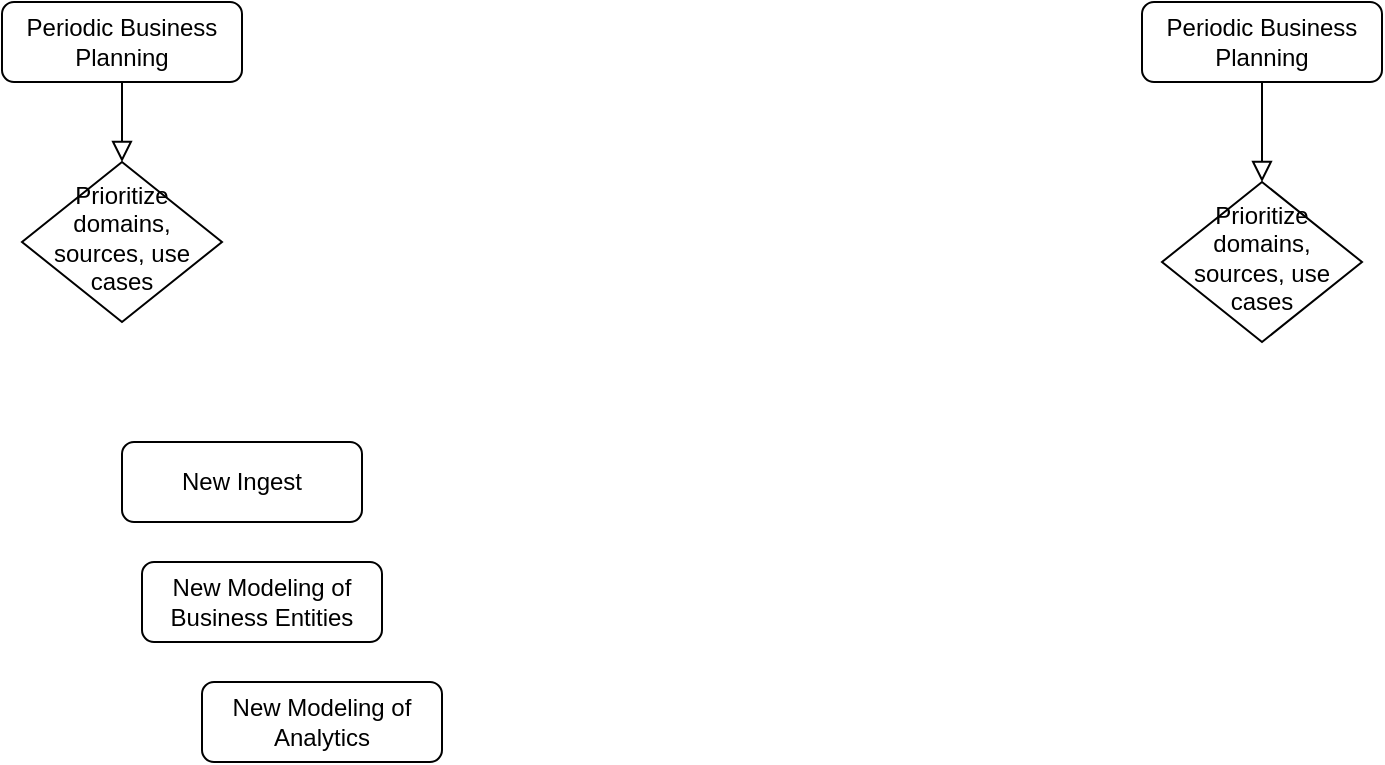 <mxfile version="14.6.13" type="device" pages="5"><diagram id="HNd_-9srNZcAWavAQ8ql" name="Analytics Value"><mxGraphModel dx="1712" dy="1178" grid="1" gridSize="10" guides="1" tooltips="1" connect="1" arrows="1" fold="1" page="1" pageScale="1" pageWidth="850" pageHeight="1100" math="0" shadow="0"><root><mxCell id="0"/><mxCell id="1" parent="0"/><mxCell id="3VZNq-YV5bLhMj9DhjUw-1" value="" style="rounded=0;html=1;jettySize=auto;orthogonalLoop=1;fontSize=11;endArrow=block;endFill=0;endSize=8;strokeWidth=1;shadow=0;labelBackgroundColor=none;edgeStyle=orthogonalEdgeStyle;" parent="1" source="3VZNq-YV5bLhMj9DhjUw-2" target="3VZNq-YV5bLhMj9DhjUw-3" edge="1"><mxGeometry relative="1" as="geometry"/></mxCell><mxCell id="3VZNq-YV5bLhMj9DhjUw-2" value="Periodic Business Planning" style="rounded=1;whiteSpace=wrap;html=1;fontSize=12;glass=0;strokeWidth=1;shadow=0;" parent="1" vertex="1"><mxGeometry x="40" y="40" width="120" height="40" as="geometry"/></mxCell><mxCell id="3VZNq-YV5bLhMj9DhjUw-3" value="Prioritize domains, sources, use cases" style="rhombus;whiteSpace=wrap;html=1;shadow=0;fontFamily=Helvetica;fontSize=12;align=center;strokeWidth=1;spacing=6;spacingTop=-4;" parent="1" vertex="1"><mxGeometry x="50" y="120" width="100" height="80" as="geometry"/></mxCell><mxCell id="3VZNq-YV5bLhMj9DhjUw-4" value="" style="rounded=0;html=1;jettySize=auto;orthogonalLoop=1;fontSize=11;endArrow=block;endFill=0;endSize=8;strokeWidth=1;shadow=0;labelBackgroundColor=none;edgeStyle=orthogonalEdgeStyle;" parent="1" source="3VZNq-YV5bLhMj9DhjUw-5" target="3VZNq-YV5bLhMj9DhjUw-6" edge="1"><mxGeometry relative="1" as="geometry"/></mxCell><mxCell id="3VZNq-YV5bLhMj9DhjUw-5" value="Periodic Business Planning" style="rounded=1;whiteSpace=wrap;html=1;fontSize=12;glass=0;strokeWidth=1;shadow=0;" parent="1" vertex="1"><mxGeometry x="610" y="40" width="120" height="40" as="geometry"/></mxCell><mxCell id="3VZNq-YV5bLhMj9DhjUw-6" value="Prioritize domains, sources, use cases" style="rhombus;whiteSpace=wrap;html=1;shadow=0;fontFamily=Helvetica;fontSize=12;align=center;strokeWidth=1;spacing=6;spacingTop=-4;" parent="1" vertex="1"><mxGeometry x="620" y="130" width="100" height="80" as="geometry"/></mxCell><mxCell id="3VZNq-YV5bLhMj9DhjUw-7" value="New Modeling of Analytics" style="rounded=1;whiteSpace=wrap;html=1;fontSize=12;glass=0;strokeWidth=1;shadow=0;" parent="1" vertex="1"><mxGeometry x="140" y="380" width="120" height="40" as="geometry"/></mxCell><mxCell id="3VZNq-YV5bLhMj9DhjUw-10" value="New Modeling of Business Entities" style="rounded=1;whiteSpace=wrap;html=1;fontSize=12;glass=0;strokeWidth=1;shadow=0;" parent="1" vertex="1"><mxGeometry x="110" y="320" width="120" height="40" as="geometry"/></mxCell><mxCell id="3VZNq-YV5bLhMj9DhjUw-11" value="New Ingest" style="rounded=1;whiteSpace=wrap;html=1;fontSize=12;glass=0;strokeWidth=1;shadow=0;" parent="1" vertex="1"><mxGeometry x="100" y="260" width="120" height="40" as="geometry"/></mxCell></root></mxGraphModel></diagram><diagram id="C5RBs43oDa-KdzZeNtuy" name="Ingest to Entity"><mxGraphModel dx="1712" dy="1178" grid="1" gridSize="10" guides="1" tooltips="1" connect="1" arrows="1" fold="1" page="1" pageScale="1" pageWidth="827" pageHeight="1169" math="0" shadow="0"><root><mxCell id="WIyWlLk6GJQsqaUBKTNV-0"/><mxCell id="WIyWlLk6GJQsqaUBKTNV-1" parent="WIyWlLk6GJQsqaUBKTNV-0"/><mxCell id="WIyWlLk6GJQsqaUBKTNV-2" value="" style="rounded=0;html=1;jettySize=auto;orthogonalLoop=1;fontSize=11;endArrow=block;endFill=0;endSize=8;strokeWidth=1;shadow=0;labelBackgroundColor=none;edgeStyle=orthogonalEdgeStyle;" parent="WIyWlLk6GJQsqaUBKTNV-1" source="WIyWlLk6GJQsqaUBKTNV-3" target="WIyWlLk6GJQsqaUBKTNV-6" edge="1"><mxGeometry relative="1" as="geometry"/></mxCell><mxCell id="WIyWlLk6GJQsqaUBKTNV-3" value="New Data Source Identified" style="rounded=1;whiteSpace=wrap;html=1;fontSize=12;glass=0;strokeWidth=1;shadow=0;" parent="WIyWlLk6GJQsqaUBKTNV-1" vertex="1"><mxGeometry x="40" y="40" width="120" height="40" as="geometry"/></mxCell><mxCell id="WIyWlLk6GJQsqaUBKTNV-4" value="Yes" style="rounded=0;html=1;jettySize=auto;orthogonalLoop=1;fontSize=11;endArrow=block;endFill=0;endSize=8;strokeWidth=1;shadow=0;labelBackgroundColor=none;edgeStyle=orthogonalEdgeStyle;" parent="WIyWlLk6GJQsqaUBKTNV-1" source="WIyWlLk6GJQsqaUBKTNV-6" target="WIyWlLk6GJQsqaUBKTNV-10" edge="1"><mxGeometry y="10" relative="1" as="geometry"><mxPoint as="offset"/></mxGeometry></mxCell><mxCell id="WIyWlLk6GJQsqaUBKTNV-5" value="No" style="edgeStyle=orthogonalEdgeStyle;rounded=0;html=1;jettySize=auto;orthogonalLoop=1;fontSize=11;endArrow=block;endFill=0;endSize=8;strokeWidth=1;shadow=0;labelBackgroundColor=none;" parent="WIyWlLk6GJQsqaUBKTNV-1" source="WIyWlLk6GJQsqaUBKTNV-6" target="WIyWlLk6GJQsqaUBKTNV-7" edge="1"><mxGeometry y="10" relative="1" as="geometry"><mxPoint as="offset"/></mxGeometry></mxCell><mxCell id="WIyWlLk6GJQsqaUBKTNV-6" value="Sensitive/ Challenging" style="rhombus;whiteSpace=wrap;html=1;shadow=0;fontFamily=Helvetica;fontSize=12;align=center;strokeWidth=1;spacing=6;spacingTop=-4;" parent="WIyWlLk6GJQsqaUBKTNV-1" vertex="1"><mxGeometry x="50" y="130" width="100" height="80" as="geometry"/></mxCell><mxCell id="WIyWlLk6GJQsqaUBKTNV-7" value="Attempt one-time ingest of all data" style="rounded=1;whiteSpace=wrap;html=1;fontSize=12;glass=0;strokeWidth=1;shadow=0;" parent="WIyWlLk6GJQsqaUBKTNV-1" vertex="1"><mxGeometry x="200" y="150" width="120" height="40" as="geometry"/></mxCell><mxCell id="WIyWlLk6GJQsqaUBKTNV-8" value="Business" style="rounded=0;html=1;jettySize=auto;orthogonalLoop=1;fontSize=11;endArrow=block;endFill=0;endSize=8;strokeWidth=1;shadow=0;labelBackgroundColor=none;edgeStyle=orthogonalEdgeStyle;" parent="WIyWlLk6GJQsqaUBKTNV-1" source="WIyWlLk6GJQsqaUBKTNV-10" target="WIyWlLk6GJQsqaUBKTNV-11" edge="1"><mxGeometry x="0.333" y="20" relative="1" as="geometry"><mxPoint as="offset"/></mxGeometry></mxCell><mxCell id="WIyWlLk6GJQsqaUBKTNV-10" value="Tech or Business" style="rhombus;whiteSpace=wrap;html=1;shadow=0;fontFamily=Helvetica;fontSize=12;align=center;strokeWidth=1;spacing=6;spacingTop=-4;" parent="WIyWlLk6GJQsqaUBKTNV-1" vertex="1"><mxGeometry x="50" y="250" width="100" height="80" as="geometry"/></mxCell><mxCell id="z_KhOXDcoxvr5MLCzAXJ-14" value="" style="edgeStyle=orthogonalEdgeStyle;rounded=0;orthogonalLoop=1;jettySize=auto;html=1;" parent="WIyWlLk6GJQsqaUBKTNV-1" source="WIyWlLk6GJQsqaUBKTNV-11" target="z_KhOXDcoxvr5MLCzAXJ-9" edge="1"><mxGeometry relative="1" as="geometry"/></mxCell><mxCell id="WIyWlLk6GJQsqaUBKTNV-11" value="Collaborate with Product" style="rounded=1;whiteSpace=wrap;html=1;fontSize=12;glass=0;strokeWidth=1;shadow=0;" parent="WIyWlLk6GJQsqaUBKTNV-1" vertex="1"><mxGeometry x="40" y="390" width="120" height="40" as="geometry"/></mxCell><mxCell id="z_KhOXDcoxvr5MLCzAXJ-8" value="Ticket" style="edgeStyle=orthogonalEdgeStyle;rounded=0;orthogonalLoop=1;jettySize=auto;html=1;" parent="WIyWlLk6GJQsqaUBKTNV-1" source="WIyWlLk6GJQsqaUBKTNV-12" target="z_KhOXDcoxvr5MLCzAXJ-4" edge="1"><mxGeometry relative="1" as="geometry"/></mxCell><mxCell id="WIyWlLk6GJQsqaUBKTNV-12" value="Profile Data&lt;br&gt;Create ER Model" style="rounded=1;whiteSpace=wrap;html=1;fontSize=12;glass=0;strokeWidth=1;shadow=0;" parent="WIyWlLk6GJQsqaUBKTNV-1" vertex="1"><mxGeometry x="360" y="150" width="120" height="40" as="geometry"/></mxCell><mxCell id="z_KhOXDcoxvr5MLCzAXJ-1" value="Tech" style="edgeStyle=orthogonalEdgeStyle;rounded=0;html=1;jettySize=auto;orthogonalLoop=1;fontSize=11;endArrow=block;endFill=0;endSize=8;strokeWidth=1;shadow=0;labelBackgroundColor=none;" parent="WIyWlLk6GJQsqaUBKTNV-1" target="z_KhOXDcoxvr5MLCzAXJ-2" edge="1"><mxGeometry y="10" relative="1" as="geometry"><mxPoint as="offset"/><mxPoint x="150" y="290" as="sourcePoint"/></mxGeometry></mxCell><mxCell id="z_KhOXDcoxvr5MLCzAXJ-2" value="Elaborate, Estimate, Backlog" style="rounded=1;whiteSpace=wrap;html=1;fontSize=12;glass=0;strokeWidth=1;shadow=0;" parent="WIyWlLk6GJQsqaUBKTNV-1" vertex="1"><mxGeometry x="200" y="270" width="120" height="40" as="geometry"/></mxCell><mxCell id="z_KhOXDcoxvr5MLCzAXJ-3" value="Ticket" style="edgeStyle=orthogonalEdgeStyle;rounded=0;html=1;jettySize=auto;orthogonalLoop=1;fontSize=11;endArrow=block;endFill=0;endSize=8;strokeWidth=1;shadow=0;labelBackgroundColor=none;" parent="WIyWlLk6GJQsqaUBKTNV-1" target="WIyWlLk6GJQsqaUBKTNV-12" edge="1"><mxGeometry x="0.062" y="10" relative="1" as="geometry"><mxPoint x="-1" as="offset"/><mxPoint x="320" y="170" as="sourcePoint"/><mxPoint x="210" y="180" as="targetPoint"/></mxGeometry></mxCell><mxCell id="z_KhOXDcoxvr5MLCzAXJ-4" value="Contract with Data Owner/Provider" style="rounded=1;whiteSpace=wrap;html=1;fontSize=12;glass=0;strokeWidth=1;shadow=0;" parent="WIyWlLk6GJQsqaUBKTNV-1" vertex="1"><mxGeometry x="520" y="150" width="120" height="40" as="geometry"/></mxCell><mxCell id="z_KhOXDcoxvr5MLCzAXJ-9" value="Can challenge be scoped around" style="rhombus;whiteSpace=wrap;html=1;shadow=0;fontFamily=Helvetica;fontSize=12;align=center;strokeWidth=1;spacing=6;spacingTop=-4;" parent="WIyWlLk6GJQsqaUBKTNV-1" vertex="1"><mxGeometry x="50" y="480" width="100" height="80" as="geometry"/></mxCell><mxCell id="z_KhOXDcoxvr5MLCzAXJ-10" value="Ticket" style="edgeStyle=orthogonalEdgeStyle;rounded=0;orthogonalLoop=1;jettySize=auto;html=1;exitX=1;exitY=0.5;exitDx=0;exitDy=0;" parent="WIyWlLk6GJQsqaUBKTNV-1" source="z_KhOXDcoxvr5MLCzAXJ-4" target="z_KhOXDcoxvr5MLCzAXJ-11" edge="1"><mxGeometry relative="1" as="geometry"><mxPoint x="490" y="180" as="sourcePoint"/></mxGeometry></mxCell><mxCell id="z_KhOXDcoxvr5MLCzAXJ-11" value="Setup Recurring Load to ER Model" style="rounded=1;whiteSpace=wrap;html=1;fontSize=12;glass=0;strokeWidth=1;shadow=0;" parent="WIyWlLk6GJQsqaUBKTNV-1" vertex="1"><mxGeometry x="680" y="150" width="120" height="40" as="geometry"/></mxCell><mxCell id="z_KhOXDcoxvr5MLCzAXJ-12" value="Ticket" style="edgeStyle=orthogonalEdgeStyle;rounded=0;orthogonalLoop=1;jettySize=auto;html=1;" parent="WIyWlLk6GJQsqaUBKTNV-1" target="z_KhOXDcoxvr5MLCzAXJ-13" edge="1"><mxGeometry relative="1" as="geometry"><mxPoint x="320" y="290" as="sourcePoint"/></mxGeometry></mxCell><mxCell id="uN2dYLu8j-b33Kh12rzr-1" value="Ticket" style="edgeStyle=orthogonalEdgeStyle;rounded=0;orthogonalLoop=1;jettySize=auto;html=1;" parent="WIyWlLk6GJQsqaUBKTNV-1" source="z_KhOXDcoxvr5MLCzAXJ-13" target="uN2dYLu8j-b33Kh12rzr-0" edge="1"><mxGeometry relative="1" as="geometry"/></mxCell><mxCell id="z_KhOXDcoxvr5MLCzAXJ-13" value="Solve Tech Challenge" style="rounded=1;whiteSpace=wrap;html=1;fontSize=12;glass=0;strokeWidth=1;shadow=0;" parent="WIyWlLk6GJQsqaUBKTNV-1" vertex="1"><mxGeometry x="360" y="270" width="120" height="40" as="geometry"/></mxCell><mxCell id="z_KhOXDcoxvr5MLCzAXJ-15" value="Yes" style="edgeStyle=orthogonalEdgeStyle;rounded=0;orthogonalLoop=1;jettySize=auto;html=1;" parent="WIyWlLk6GJQsqaUBKTNV-1" source="z_KhOXDcoxvr5MLCzAXJ-9" target="z_KhOXDcoxvr5MLCzAXJ-16" edge="1"><mxGeometry relative="1" as="geometry"><mxPoint x="160" y="520" as="sourcePoint"/></mxGeometry></mxCell><mxCell id="z_KhOXDcoxvr5MLCzAXJ-16" value="Attempt one-time ingest of scoped data" style="rounded=1;whiteSpace=wrap;html=1;fontSize=12;glass=0;strokeWidth=1;shadow=0;" parent="WIyWlLk6GJQsqaUBKTNV-1" vertex="1"><mxGeometry x="200" y="500" width="120" height="40" as="geometry"/></mxCell><mxCell id="z_KhOXDcoxvr5MLCzAXJ-17" value="Ticket" style="edgeStyle=orthogonalEdgeStyle;rounded=0;orthogonalLoop=1;jettySize=auto;html=1;" parent="WIyWlLk6GJQsqaUBKTNV-1" target="z_KhOXDcoxvr5MLCzAXJ-18" edge="1"><mxGeometry relative="1" as="geometry"><mxPoint x="320" y="520" as="sourcePoint"/></mxGeometry></mxCell><mxCell id="z_KhOXDcoxvr5MLCzAXJ-18" value="GOTO Profile Data Create ER Model" style="rounded=1;whiteSpace=wrap;html=1;fontSize=12;glass=0;strokeWidth=1;shadow=0;" parent="WIyWlLk6GJQsqaUBKTNV-1" vertex="1"><mxGeometry x="360" y="500" width="120" height="40" as="geometry"/></mxCell><mxCell id="uN2dYLu8j-b33Kh12rzr-0" value="GOTO Attempt one-time ingest of all data" style="rounded=1;whiteSpace=wrap;html=1;fontSize=12;glass=0;strokeWidth=1;shadow=0;" parent="WIyWlLk6GJQsqaUBKTNV-1" vertex="1"><mxGeometry x="520" y="270" width="120" height="40" as="geometry"/></mxCell></root></mxGraphModel></diagram><diagram name="Entity to Domain" id="bMUtCSe21oisXKXe6qqX"><mxGraphModel dx="1712" dy="1178" grid="1" gridSize="10" guides="1" tooltips="1" connect="1" arrows="1" fold="1" page="1" pageScale="1" pageWidth="827" pageHeight="1169" math="0" shadow="0"><root><mxCell id="CKIXDzqzx_UAaZ77K49S-0"/><mxCell id="CKIXDzqzx_UAaZ77K49S-1" parent="CKIXDzqzx_UAaZ77K49S-0"/><mxCell id="CKIXDzqzx_UAaZ77K49S-2" value="" style="rounded=0;html=1;jettySize=auto;orthogonalLoop=1;fontSize=11;endArrow=block;endFill=0;endSize=8;strokeWidth=1;shadow=0;labelBackgroundColor=none;edgeStyle=orthogonalEdgeStyle;entryX=0.5;entryY=0;entryDx=0;entryDy=0;" parent="CKIXDzqzx_UAaZ77K49S-1" source="CKIXDzqzx_UAaZ77K49S-3" target="FeDlbYM3dwOOVBblYXZT-0" edge="1"><mxGeometry relative="1" as="geometry"/></mxCell><mxCell id="CKIXDzqzx_UAaZ77K49S-3" value="Analytics requiring additional ER data Identified" style="rounded=1;whiteSpace=wrap;html=1;fontSize=12;glass=0;strokeWidth=1;shadow=0;" parent="CKIXDzqzx_UAaZ77K49S-1" vertex="1"><mxGeometry x="40" y="40" width="120" height="40" as="geometry"/></mxCell><mxCell id="CKIXDzqzx_UAaZ77K49S-4" value="No" style="rounded=0;html=1;jettySize=auto;orthogonalLoop=1;fontSize=11;endArrow=block;endFill=0;endSize=8;strokeWidth=1;shadow=0;labelBackgroundColor=none;edgeStyle=orthogonalEdgeStyle;" parent="CKIXDzqzx_UAaZ77K49S-1" target="CKIXDzqzx_UAaZ77K49S-9" edge="1"><mxGeometry y="10" relative="1" as="geometry"><mxPoint as="offset"/><mxPoint x="100" y="220" as="sourcePoint"/></mxGeometry></mxCell><mxCell id="CKIXDzqzx_UAaZ77K49S-8" value="No" style="rounded=0;html=1;jettySize=auto;orthogonalLoop=1;fontSize=11;endArrow=block;endFill=0;endSize=8;strokeWidth=1;shadow=0;labelBackgroundColor=none;edgeStyle=orthogonalEdgeStyle;" parent="CKIXDzqzx_UAaZ77K49S-1" source="CKIXDzqzx_UAaZ77K49S-9" target="CKIXDzqzx_UAaZ77K49S-11" edge="1"><mxGeometry x="0.333" y="20" relative="1" as="geometry"><mxPoint as="offset"/></mxGeometry></mxCell><mxCell id="CKIXDzqzx_UAaZ77K49S-9" value="Part of established domain" style="rhombus;whiteSpace=wrap;html=1;shadow=0;fontFamily=Helvetica;fontSize=12;align=center;strokeWidth=1;spacing=6;spacingTop=-4;" parent="CKIXDzqzx_UAaZ77K49S-1" vertex="1"><mxGeometry x="50" y="250" width="100" height="80" as="geometry"/></mxCell><mxCell id="CKIXDzqzx_UAaZ77K49S-11" value="Enterprise Data Modeling" style="rounded=1;whiteSpace=wrap;html=1;fontSize=12;glass=0;strokeWidth=1;shadow=0;" parent="CKIXDzqzx_UAaZ77K49S-1" vertex="1"><mxGeometry x="40" y="390" width="120" height="40" as="geometry"/></mxCell><mxCell id="CKIXDzqzx_UAaZ77K49S-13" value="Extend existing Analytical Model" style="rounded=1;whiteSpace=wrap;html=1;fontSize=12;glass=0;strokeWidth=1;shadow=0;" parent="CKIXDzqzx_UAaZ77K49S-1" vertex="1"><mxGeometry x="200" y="160" width="120" height="40" as="geometry"/></mxCell><mxCell id="CKIXDzqzx_UAaZ77K49S-14" value="Yes" style="edgeStyle=orthogonalEdgeStyle;rounded=0;html=1;jettySize=auto;orthogonalLoop=1;fontSize=11;endArrow=block;endFill=0;endSize=8;strokeWidth=1;shadow=0;labelBackgroundColor=none;" parent="CKIXDzqzx_UAaZ77K49S-1" edge="1"><mxGeometry y="10" relative="1" as="geometry"><mxPoint as="offset"/><mxPoint x="150" y="290" as="sourcePoint"/><mxPoint x="200" y="290" as="targetPoint"/></mxGeometry></mxCell><mxCell id="CKIXDzqzx_UAaZ77K49S-17" value="Use Case / Domain model (default OBT)" style="rounded=1;whiteSpace=wrap;html=1;fontSize=12;glass=0;strokeWidth=1;shadow=0;" parent="CKIXDzqzx_UAaZ77K49S-1" vertex="1"><mxGeometry x="340" y="270" width="120" height="40" as="geometry"/></mxCell><mxCell id="FeDlbYM3dwOOVBblYXZT-1" value="Yes" style="edgeStyle=orthogonalEdgeStyle;rounded=0;orthogonalLoop=1;jettySize=auto;html=1;" parent="CKIXDzqzx_UAaZ77K49S-1" source="FeDlbYM3dwOOVBblYXZT-0" edge="1"><mxGeometry relative="1" as="geometry"><mxPoint x="200" y="180" as="targetPoint"/></mxGeometry></mxCell><mxCell id="FeDlbYM3dwOOVBblYXZT-0" value="Obvious extension of existing Analytic object" style="rhombus;whiteSpace=wrap;html=1;shadow=0;fontFamily=Helvetica;fontSize=12;align=center;strokeWidth=1;spacing=6;spacingTop=-4;" parent="CKIXDzqzx_UAaZ77K49S-1" vertex="1"><mxGeometry x="50" y="140" width="100" height="80" as="geometry"/></mxCell><mxCell id="FeDlbYM3dwOOVBblYXZT-4" value="No" style="edgeStyle=orthogonalEdgeStyle;rounded=0;orthogonalLoop=1;jettySize=auto;html=1;" parent="CKIXDzqzx_UAaZ77K49S-1" source="FeDlbYM3dwOOVBblYXZT-3" target="CKIXDzqzx_UAaZ77K49S-17" edge="1"><mxGeometry relative="1" as="geometry"/></mxCell><mxCell id="FeDlbYM3dwOOVBblYXZT-3" value="Enterprise Ready" style="rhombus;whiteSpace=wrap;html=1;shadow=0;fontFamily=Helvetica;fontSize=12;align=center;strokeWidth=1;spacing=6;spacingTop=-4;" parent="CKIXDzqzx_UAaZ77K49S-1" vertex="1"><mxGeometry x="200" y="250" width="100" height="80" as="geometry"/></mxCell><mxCell id="FeDlbYM3dwOOVBblYXZT-5" value="Yes" style="edgeStyle=orthogonalEdgeStyle;rounded=0;html=1;jettySize=auto;orthogonalLoop=1;fontSize=11;endArrow=block;endFill=0;endSize=8;strokeWidth=1;shadow=0;labelBackgroundColor=none;exitX=0.5;exitY=1;exitDx=0;exitDy=0;entryX=1;entryY=0.5;entryDx=0;entryDy=0;" parent="CKIXDzqzx_UAaZ77K49S-1" source="FeDlbYM3dwOOVBblYXZT-3" target="CKIXDzqzx_UAaZ77K49S-11" edge="1"><mxGeometry y="10" relative="1" as="geometry"><mxPoint as="offset"/><mxPoint x="160" y="300" as="sourcePoint"/><mxPoint x="210" y="300" as="targetPoint"/></mxGeometry></mxCell></root></mxGraphModel></diagram><diagram name="Enterprise Data Modeling" id="mBwtMavdGxszWhrFWUD0"><mxGraphModel dx="942" dy="625" grid="1" gridSize="10" guides="1" tooltips="1" connect="1" arrows="1" fold="1" page="1" pageScale="1" pageWidth="827" pageHeight="1169" math="0" shadow="0">&#xa;      <root>&#xa;        <mxCell id="g5vfeMeJsFBewDcR_Uxa-0"/>&#xa;        <mxCell id="g5vfeMeJsFBewDcR_Uxa-1" parent="g5vfeMeJsFBewDcR_Uxa-0"/>&#xa;        <mxCell id="g5vfeMeJsFBewDcR_Uxa-2" value="" style="rounded=0;html=1;jettySize=auto;orthogonalLoop=1;fontSize=11;endArrow=block;endFill=0;endSize=8;strokeWidth=1;shadow=0;labelBackgroundColor=none;edgeStyle=orthogonalEdgeStyle;entryX=0.5;entryY=0;entryDx=0;entryDy=0;" edge="1" parent="g5vfeMeJsFBewDcR_Uxa-1" source="g5vfeMeJsFBewDcR_Uxa-3" target="g5vfeMeJsFBewDcR_Uxa-12">&#xa;          <mxGeometry relative="1" as="geometry"/>&#xa;        </mxCell>&#xa;        <mxCell id="g5vfeMeJsFBewDcR_Uxa-3" value="Analytics with clear stable enterprise requirements" style="rounded=1;whiteSpace=wrap;html=1;fontSize=12;glass=0;strokeWidth=1;shadow=0;" vertex="1" parent="g5vfeMeJsFBewDcR_Uxa-1">&#xa;          <mxGeometry x="40" y="40" width="120" height="40" as="geometry"/>&#xa;        </mxCell>&#xa;        <mxCell id="g5vfeMeJsFBewDcR_Uxa-4" value="No" style="rounded=0;html=1;jettySize=auto;orthogonalLoop=1;fontSize=11;endArrow=block;endFill=0;endSize=8;strokeWidth=1;shadow=0;labelBackgroundColor=none;edgeStyle=orthogonalEdgeStyle;" edge="1" parent="g5vfeMeJsFBewDcR_Uxa-1" target="g5vfeMeJsFBewDcR_Uxa-6">&#xa;          <mxGeometry y="10" relative="1" as="geometry">&#xa;            <mxPoint as="offset"/>&#xa;            <mxPoint x="100" y="220" as="sourcePoint"/>&#xa;          </mxGeometry>&#xa;        </mxCell>&#xa;        <mxCell id="g5vfeMeJsFBewDcR_Uxa-5" value="Big" style="rounded=0;html=1;jettySize=auto;orthogonalLoop=1;fontSize=11;endArrow=block;endFill=0;endSize=8;strokeWidth=1;shadow=0;labelBackgroundColor=none;edgeStyle=orthogonalEdgeStyle;" edge="1" parent="g5vfeMeJsFBewDcR_Uxa-1" source="g5vfeMeJsFBewDcR_Uxa-6" target="g5vfeMeJsFBewDcR_Uxa-7">&#xa;          <mxGeometry x="0.333" y="20" relative="1" as="geometry">&#xa;            <mxPoint as="offset"/>&#xa;          </mxGeometry>&#xa;        </mxCell>&#xa;        <mxCell id="Gkz2sqCLvbu21X1LB_AK-9" value="Small" style="edgeStyle=orthogonalEdgeStyle;rounded=0;orthogonalLoop=1;jettySize=auto;html=1;" edge="1" parent="g5vfeMeJsFBewDcR_Uxa-1" source="g5vfeMeJsFBewDcR_Uxa-6" target="Gkz2sqCLvbu21X1LB_AK-8">&#xa;          <mxGeometry relative="1" as="geometry"/>&#xa;        </mxCell>&#xa;        <mxCell id="g5vfeMeJsFBewDcR_Uxa-6" value="Evaluate entirety of enterprise and scope" style="rhombus;whiteSpace=wrap;html=1;shadow=0;fontFamily=Helvetica;fontSize=12;align=center;strokeWidth=1;spacing=6;spacingTop=-4;" vertex="1" parent="g5vfeMeJsFBewDcR_Uxa-1">&#xa;          <mxGeometry x="50" y="250" width="100" height="80" as="geometry"/>&#xa;        </mxCell>&#xa;        <mxCell id="g5vfeMeJsFBewDcR_Uxa-7" value="Data Modeling Roadmap" style="rounded=1;whiteSpace=wrap;html=1;fontSize=12;glass=0;strokeWidth=1;shadow=0;" vertex="1" parent="g5vfeMeJsFBewDcR_Uxa-1">&#xa;          <mxGeometry x="40" y="390" width="120" height="40" as="geometry"/>&#xa;        </mxCell>&#xa;        <mxCell id="Gkz2sqCLvbu21X1LB_AK-3" value="" style="edgeStyle=orthogonalEdgeStyle;rounded=0;orthogonalLoop=1;jettySize=auto;html=1;" edge="1" parent="g5vfeMeJsFBewDcR_Uxa-1" source="g5vfeMeJsFBewDcR_Uxa-8" target="Gkz2sqCLvbu21X1LB_AK-2">&#xa;          <mxGeometry relative="1" as="geometry"/>&#xa;        </mxCell>&#xa;        <mxCell id="g5vfeMeJsFBewDcR_Uxa-8" value="Extend enterprise Analytical Model" style="rounded=1;whiteSpace=wrap;html=1;fontSize=12;glass=0;strokeWidth=1;shadow=0;" vertex="1" parent="g5vfeMeJsFBewDcR_Uxa-1">&#xa;          <mxGeometry x="200" y="160" width="120" height="40" as="geometry"/>&#xa;        </mxCell>&#xa;        <mxCell id="g5vfeMeJsFBewDcR_Uxa-11" value="Yes" style="edgeStyle=orthogonalEdgeStyle;rounded=0;orthogonalLoop=1;jettySize=auto;html=1;" edge="1" parent="g5vfeMeJsFBewDcR_Uxa-1" source="g5vfeMeJsFBewDcR_Uxa-12">&#xa;          <mxGeometry relative="1" as="geometry">&#xa;            <mxPoint x="200" y="180" as="targetPoint"/>&#xa;          </mxGeometry>&#xa;        </mxCell>&#xa;        <mxCell id="g5vfeMeJsFBewDcR_Uxa-12" value="Obvious extension of existing Analytic object" style="rhombus;whiteSpace=wrap;html=1;shadow=0;fontFamily=Helvetica;fontSize=12;align=center;strokeWidth=1;spacing=6;spacingTop=-4;" vertex="1" parent="g5vfeMeJsFBewDcR_Uxa-1">&#xa;          <mxGeometry x="50" y="140" width="100" height="80" as="geometry"/>&#xa;        </mxCell>&#xa;        <mxCell id="Gkz2sqCLvbu21X1LB_AK-2" value="Refactor other objects" style="rounded=1;whiteSpace=wrap;html=1;fontSize=12;glass=0;strokeWidth=1;shadow=0;" vertex="1" parent="g5vfeMeJsFBewDcR_Uxa-1">&#xa;          <mxGeometry x="360" y="160" width="120" height="40" as="geometry"/>&#xa;        </mxCell>&#xa;        <mxCell id="Gkz2sqCLvbu21X1LB_AK-11" value="" style="edgeStyle=orthogonalEdgeStyle;rounded=0;orthogonalLoop=1;jettySize=auto;html=1;" edge="1" parent="g5vfeMeJsFBewDcR_Uxa-1" source="Gkz2sqCLvbu21X1LB_AK-8" target="Gkz2sqCLvbu21X1LB_AK-10">&#xa;          <mxGeometry relative="1" as="geometry"/>&#xa;        </mxCell>&#xa;        <mxCell id="Gkz2sqCLvbu21X1LB_AK-8" value="Extend enterprise&amp;nbsp; Analytical Model" style="rounded=1;whiteSpace=wrap;html=1;fontSize=12;glass=0;strokeWidth=1;shadow=0;" vertex="1" parent="g5vfeMeJsFBewDcR_Uxa-1">&#xa;          <mxGeometry x="200" y="270" width="120" height="40" as="geometry"/>&#xa;        </mxCell>&#xa;        <mxCell id="Gkz2sqCLvbu21X1LB_AK-13" value="Yes" style="edgeStyle=orthogonalEdgeStyle;rounded=0;orthogonalLoop=1;jettySize=auto;html=1;" edge="1" parent="g5vfeMeJsFBewDcR_Uxa-1" source="Gkz2sqCLvbu21X1LB_AK-10" target="Gkz2sqCLvbu21X1LB_AK-12">&#xa;          <mxGeometry relative="1" as="geometry"/>&#xa;        </mxCell>&#xa;        <mxCell id="Gkz2sqCLvbu21X1LB_AK-15" value="No" style="edgeStyle=orthogonalEdgeStyle;rounded=0;orthogonalLoop=1;jettySize=auto;html=1;" edge="1" parent="g5vfeMeJsFBewDcR_Uxa-1" source="Gkz2sqCLvbu21X1LB_AK-10" target="Gkz2sqCLvbu21X1LB_AK-14">&#xa;          <mxGeometry relative="1" as="geometry"/>&#xa;        </mxCell>&#xa;        <mxCell id="Gkz2sqCLvbu21X1LB_AK-10" value="Enterprise also solves use case&amp;nbsp; / BI tool" style="rhombus;whiteSpace=wrap;html=1;shadow=0;fontFamily=Helvetica;fontSize=12;align=center;strokeWidth=1;spacing=6;spacingTop=-4;" vertex="1" parent="g5vfeMeJsFBewDcR_Uxa-1">&#xa;          <mxGeometry x="370" y="250" width="100" height="80" as="geometry"/>&#xa;        </mxCell>&#xa;        <mxCell id="Gkz2sqCLvbu21X1LB_AK-12" value="Consume directly / only from Enterprise" style="rounded=1;whiteSpace=wrap;html=1;fontSize=12;glass=0;strokeWidth=1;shadow=0;" vertex="1" parent="g5vfeMeJsFBewDcR_Uxa-1">&#xa;          <mxGeometry x="520" y="270" width="120" height="40" as="geometry"/>&#xa;        </mxCell>&#xa;        <mxCell id="Gkz2sqCLvbu21X1LB_AK-14" value="Create a hybrid blending enterprise and domain - in domain" style="rounded=1;whiteSpace=wrap;html=1;fontSize=12;glass=0;strokeWidth=1;shadow=0;" vertex="1" parent="g5vfeMeJsFBewDcR_Uxa-1">&#xa;          <mxGeometry x="360" y="390" width="120" height="40" as="geometry"/>&#xa;        </mxCell>&#xa;      </root>&#xa;    </mxGraphModel></diagram><diagram id="nSONsXMuBcMRXIfl_zIV" name="Exploratory Data Product"><mxGraphModel dx="815" dy="561" grid="1" gridSize="10" guides="1" tooltips="1" connect="1" arrows="1" fold="1" page="1" pageScale="1" pageWidth="850" pageHeight="1100" math="0" shadow="0"><root><mxCell id="NIvojN65ImVvIC-K0Z3g-0"/><mxCell id="NIvojN65ImVvIC-K0Z3g-1" parent="NIvojN65ImVvIC-K0Z3g-0"/><mxCell id="9D9jROEIGD8gxdpvP94r-0" value="" style="rounded=0;html=1;jettySize=auto;orthogonalLoop=1;fontSize=9;endArrow=block;endFill=0;endSize=8;strokeWidth=1;shadow=0;labelBackgroundColor=none;edgeStyle=orthogonalEdgeStyle;entryX=0.5;entryY=0;entryDx=0;entryDy=0;" edge="1" parent="NIvojN65ImVvIC-K0Z3g-1" source="9D9jROEIGD8gxdpvP94r-1" target="9D9jROEIGD8gxdpvP94r-10"><mxGeometry relative="1" as="geometry"/></mxCell><mxCell id="9D9jROEIGD8gxdpvP94r-1" value="Not-yet-fully-elaborated Analytics Requirements" style="rounded=1;whiteSpace=wrap;html=1;fontSize=9;glass=0;strokeWidth=1;shadow=0;" vertex="1" parent="NIvojN65ImVvIC-K0Z3g-1"><mxGeometry x="40" y="40" width="120" height="40" as="geometry"/></mxCell><mxCell id="9D9jROEIGD8gxdpvP94r-3" value="Yes" style="rounded=0;html=1;jettySize=auto;orthogonalLoop=1;fontSize=9;endArrow=block;endFill=0;endSize=8;strokeWidth=1;shadow=0;labelBackgroundColor=none;edgeStyle=orthogonalEdgeStyle;" edge="1" parent="NIvojN65ImVvIC-K0Z3g-1" source="9D9jROEIGD8gxdpvP94r-4" target="9D9jROEIGD8gxdpvP94r-5"><mxGeometry x="0.333" y="20" relative="1" as="geometry"><mxPoint as="offset"/></mxGeometry></mxCell><mxCell id="9D9jROEIGD8gxdpvP94r-19" value="No" style="edgeStyle=orthogonalEdgeStyle;rounded=0;orthogonalLoop=1;jettySize=auto;html=1;exitX=1;exitY=0.5;exitDx=0;exitDy=0;entryX=0;entryY=0.5;entryDx=0;entryDy=0;fontSize=9;strokeColor=#A1A1A1;" edge="1" parent="NIvojN65ImVvIC-K0Z3g-1" source="9D9jROEIGD8gxdpvP94r-4" target="9D9jROEIGD8gxdpvP94r-18"><mxGeometry relative="1" as="geometry"/></mxCell><mxCell id="9D9jROEIGD8gxdpvP94r-4" value="Existing Entity Data" style="rhombus;whiteSpace=wrap;html=1;shadow=0;fontFamily=Helvetica;fontSize=9;align=center;strokeWidth=1;spacing=6;spacingTop=-4;" vertex="1" parent="NIvojN65ImVvIC-K0Z3g-1"><mxGeometry x="50" y="270" width="100" height="80" as="geometry"/></mxCell><mxCell id="9D9jROEIGD8gxdpvP94r-21" style="edgeStyle=orthogonalEdgeStyle;rounded=0;orthogonalLoop=1;jettySize=auto;html=1;exitX=0.5;exitY=1;exitDx=0;exitDy=0;entryX=0.5;entryY=0;entryDx=0;entryDy=0;fontSize=9;" edge="1" parent="NIvojN65ImVvIC-K0Z3g-1" source="9D9jROEIGD8gxdpvP94r-5" target="9D9jROEIGD8gxdpvP94r-20"><mxGeometry relative="1" as="geometry"/></mxCell><mxCell id="9D9jROEIGD8gxdpvP94r-5" value="&lt;font style=&quot;font-size: 9px&quot;&gt;Data Science profiles related data, quick visualizations to show gaps, data challenges, possible findings&lt;/font&gt;" style="rounded=1;whiteSpace=wrap;html=1;fontSize=9;glass=0;strokeWidth=1;shadow=0;" vertex="1" parent="NIvojN65ImVvIC-K0Z3g-1"><mxGeometry x="40" y="390" width="120" height="40" as="geometry"/></mxCell><mxCell id="9D9jROEIGD8gxdpvP94r-9" value="Yes" style="edgeStyle=orthogonalEdgeStyle;rounded=0;orthogonalLoop=1;jettySize=auto;html=1;fontSize=9;strokeColor=#A1A1A1;" edge="1" parent="NIvojN65ImVvIC-K0Z3g-1" source="9D9jROEIGD8gxdpvP94r-10"><mxGeometry relative="1" as="geometry"><mxPoint x="200" y="180" as="targetPoint"/></mxGeometry></mxCell><mxCell id="9D9jROEIGD8gxdpvP94r-17" value="No" style="edgeStyle=orthogonalEdgeStyle;rounded=0;orthogonalLoop=1;jettySize=auto;html=1;exitX=0.5;exitY=1;exitDx=0;exitDy=0;entryX=0.5;entryY=0;entryDx=0;entryDy=0;fontSize=9;" edge="1" parent="NIvojN65ImVvIC-K0Z3g-1" source="9D9jROEIGD8gxdpvP94r-10"><mxGeometry relative="1" as="geometry"><mxPoint x="100" y="270" as="targetPoint"/><Array as="points"><mxPoint x="100" y="240"/><mxPoint x="100" y="240"/></Array></mxGeometry></mxCell><mxCell id="9D9jROEIGD8gxdpvP94r-10" value="Existing Analytical Data Product fully supports?" style="rhombus;whiteSpace=wrap;html=1;shadow=0;fontFamily=Helvetica;fontSize=9;align=center;strokeWidth=1;spacing=6;spacingTop=-4;" vertex="1" parent="NIvojN65ImVvIC-K0Z3g-1"><mxGeometry x="50" y="140" width="100" height="80" as="geometry"/></mxCell><mxCell id="9D9jROEIGD8gxdpvP94r-18" value="GOTO Intest to Entity" style="rounded=1;whiteSpace=wrap;html=1;fontSize=9;glass=0;strokeWidth=1;shadow=0;strokeColor=#A1A1A1;fontColor=#D6D6D6;" vertex="1" parent="NIvojN65ImVvIC-K0Z3g-1"><mxGeometry x="200" y="290" width="120" height="40" as="geometry"/></mxCell><mxCell id="9D9jROEIGD8gxdpvP94r-24" style="edgeStyle=orthogonalEdgeStyle;rounded=0;orthogonalLoop=1;jettySize=auto;html=1;entryX=0.5;entryY=0;entryDx=0;entryDy=0;fontSize=9;" edge="1" parent="NIvojN65ImVvIC-K0Z3g-1" source="9D9jROEIGD8gxdpvP94r-20" target="9D9jROEIGD8gxdpvP94r-22"><mxGeometry relative="1" as="geometry"/></mxCell><mxCell id="9D9jROEIGD8gxdpvP94r-20" value="Data Science reviews with business" style="rounded=1;whiteSpace=wrap;html=1;fontSize=9;glass=0;strokeWidth=1;shadow=0;" vertex="1" parent="NIvojN65ImVvIC-K0Z3g-1"><mxGeometry x="40" y="480" width="120" height="40" as="geometry"/></mxCell><mxCell id="9D9jROEIGD8gxdpvP94r-30" style="edgeStyle=orthogonalEdgeStyle;rounded=0;orthogonalLoop=1;jettySize=auto;html=1;entryX=0.5;entryY=0;entryDx=0;entryDy=0;fontSize=9;" edge="1" parent="NIvojN65ImVvIC-K0Z3g-1" source="9D9jROEIGD8gxdpvP94r-22" target="9D9jROEIGD8gxdpvP94r-25"><mxGeometry relative="1" as="geometry"/></mxCell><mxCell id="9D9jROEIGD8gxdpvP94r-22" value="Product (Bobby as proxy) defines exploratory dataset requirements" style="rounded=1;whiteSpace=wrap;html=1;fontSize=9;glass=0;strokeWidth=1;shadow=0;" vertex="1" parent="NIvojN65ImVvIC-K0Z3g-1"><mxGeometry x="40" y="560" width="120" height="40" as="geometry"/></mxCell><mxCell id="9D9jROEIGD8gxdpvP94r-31" style="edgeStyle=orthogonalEdgeStyle;rounded=0;orthogonalLoop=1;jettySize=auto;html=1;entryX=0.5;entryY=0;entryDx=0;entryDy=0;fontSize=9;" edge="1" parent="NIvojN65ImVvIC-K0Z3g-1" source="9D9jROEIGD8gxdpvP94r-25" target="9D9jROEIGD8gxdpvP94r-26"><mxGeometry relative="1" as="geometry"/></mxCell><mxCell id="9D9jROEIGD8gxdpvP94r-25" value="Data Tech Eng models and pipelines exploratory dataset with recurring refresh" style="rounded=1;whiteSpace=wrap;html=1;fontSize=9;glass=0;strokeWidth=1;shadow=0;" vertex="1" parent="NIvojN65ImVvIC-K0Z3g-1"><mxGeometry x="40" y="640" width="120" height="40" as="geometry"/></mxCell><mxCell id="9D9jROEIGD8gxdpvP94r-32" style="edgeStyle=orthogonalEdgeStyle;rounded=0;orthogonalLoop=1;jettySize=auto;html=1;exitX=0.5;exitY=1;exitDx=0;exitDy=0;entryX=0.498;entryY=-0.048;entryDx=0;entryDy=0;entryPerimeter=0;fontSize=9;" edge="1" parent="NIvojN65ImVvIC-K0Z3g-1" source="9D9jROEIGD8gxdpvP94r-26" target="9D9jROEIGD8gxdpvP94r-27"><mxGeometry relative="1" as="geometry"/></mxCell><mxCell id="9D9jROEIGD8gxdpvP94r-26" value="Data Tech Viz creates drillable/interactive panels, iniitial guesses at metrics &amp;amp; KPIs" style="rounded=1;whiteSpace=wrap;html=1;fontSize=9;glass=0;strokeWidth=1;shadow=0;" vertex="1" parent="NIvojN65ImVvIC-K0Z3g-1"><mxGeometry x="40" y="720" width="120" height="40" as="geometry"/></mxCell><mxCell id="9D9jROEIGD8gxdpvP94r-33" style="edgeStyle=orthogonalEdgeStyle;rounded=0;orthogonalLoop=1;jettySize=auto;html=1;exitX=0.5;exitY=1;exitDx=0;exitDy=0;entryX=0.5;entryY=0;entryDx=0;entryDy=0;fontSize=9;" edge="1" parent="NIvojN65ImVvIC-K0Z3g-1" source="9D9jROEIGD8gxdpvP94r-27" target="9D9jROEIGD8gxdpvP94r-28"><mxGeometry relative="1" as="geometry"/></mxCell><mxCell id="9D9jROEIGD8gxdpvP94r-27" value="Product (Bobby as proxy) activelyl accumulates feedback from business on data issues, potential metrics and KPIs" style="rounded=1;whiteSpace=wrap;html=1;fontSize=9;glass=0;strokeWidth=1;shadow=0;" vertex="1" parent="NIvojN65ImVvIC-K0Z3g-1"><mxGeometry x="40" y="800" width="120" height="60" as="geometry"/></mxCell><mxCell id="9D9jROEIGD8gxdpvP94r-28" value="Product decides desired data &amp;amp; visualization requirements are known/elaborated/proven" style="rounded=1;whiteSpace=wrap;html=1;fontSize=9;glass=0;strokeWidth=1;shadow=0;" vertex="1" parent="NIvojN65ImVvIC-K0Z3g-1"><mxGeometry x="40" y="910" width="120" height="60" as="geometry"/></mxCell><mxCell id="9D9jROEIGD8gxdpvP94r-29" value="Data Tech Viz creates drillable/interactive panels, iniitial guesses at metrics &amp;amp; KPIs" style="rounded=1;whiteSpace=wrap;html=1;fontSize=9;glass=0;strokeWidth=1;shadow=0;strokeColor=#A1A1A1;fontColor=#D6D6D6;" vertex="1" parent="NIvojN65ImVvIC-K0Z3g-1"><mxGeometry x="200" y="160" width="120" height="40" as="geometry"/></mxCell><mxCell id="9D9jROEIGD8gxdpvP94r-34" value="&amp;nbsp;December 5th" style="endArrow=none;dashed=1;html=1;dashPattern=1 3;strokeWidth=2;fontSize=9;" edge="1" parent="NIvojN65ImVvIC-K0Z3g-1"><mxGeometry width="50" height="50" relative="1" as="geometry"><mxPoint x="20" y="780" as="sourcePoint"/><mxPoint x="330" y="780" as="targetPoint"/></mxGeometry></mxCell></root></mxGraphModel></diagram></mxfile>